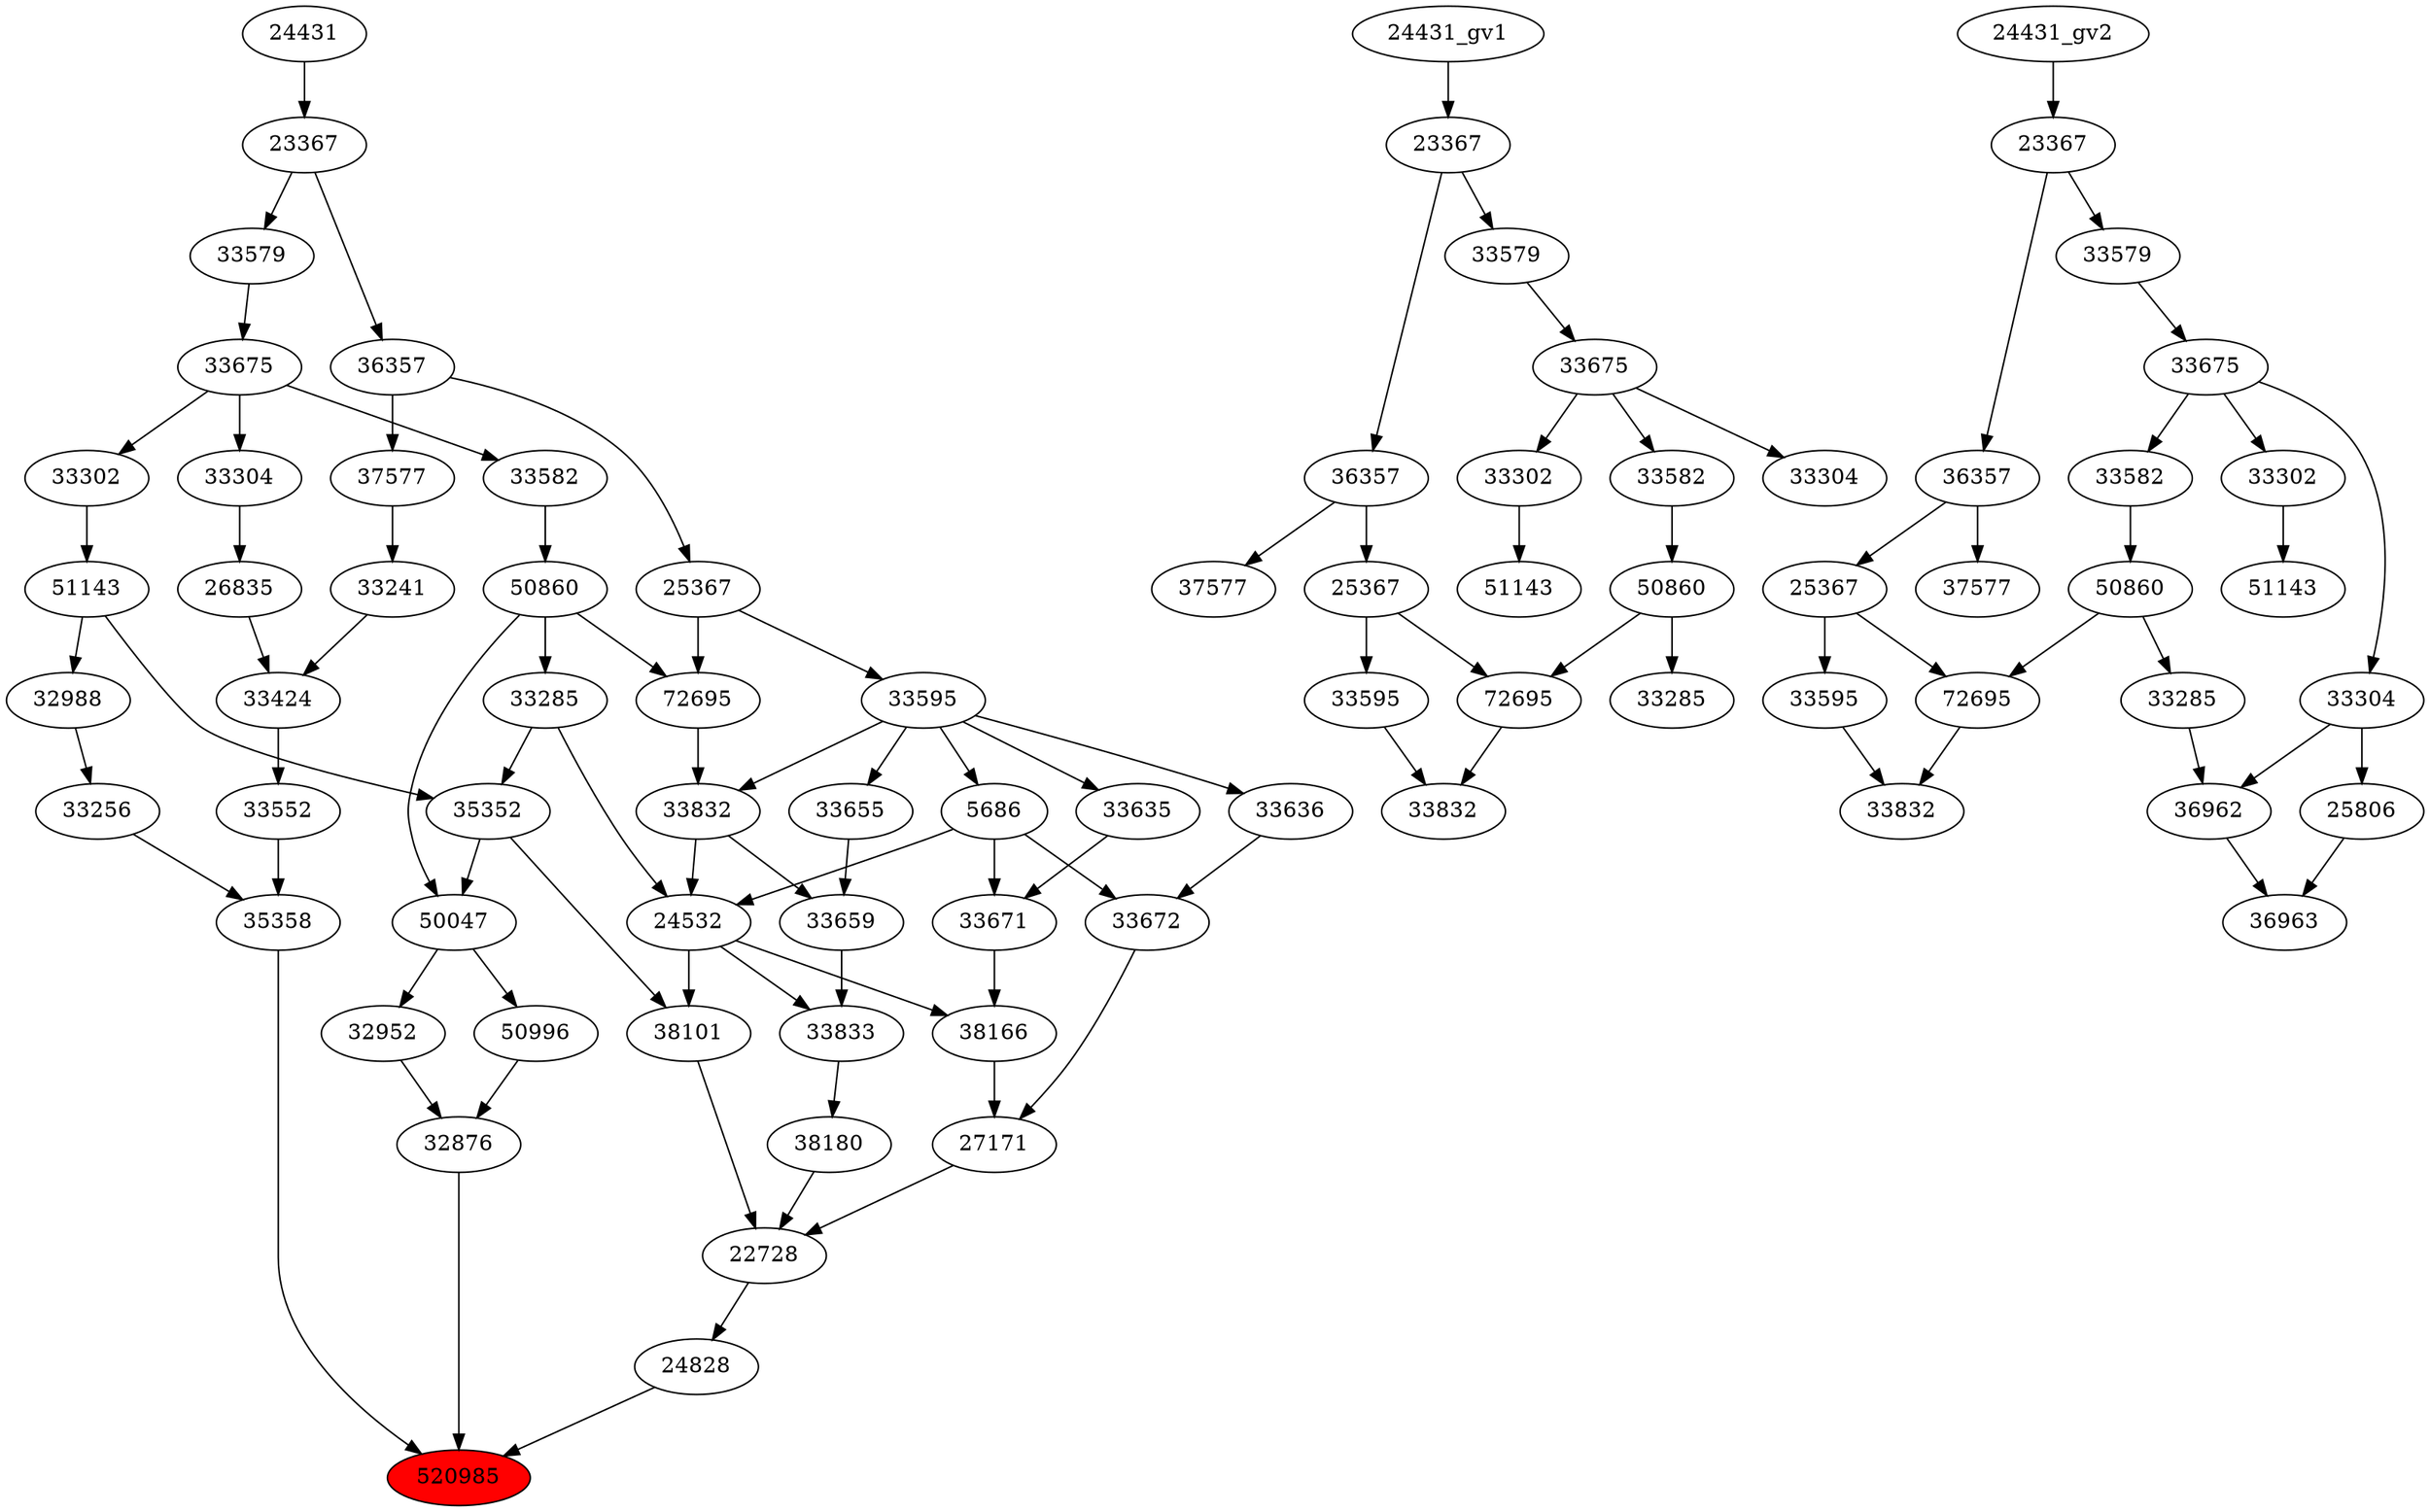 strict digraph root {
	node [label="\N"];
	{
		node [fillcolor="",
			label="\N",
			style=""
		];
		520985		 [fillcolor=red,
			label=520985,
			style=filled];
		24828		 [label=24828];
		24828 -> 520985;
		35358		 [label=35358];
		35358 -> 520985;
		32876		 [label=32876];
		32876 -> 520985;
		22728		 [label=22728];
		22728 -> 24828;
		33552		 [label=33552];
		33552 -> 35358;
		33256		 [label=33256];
		33256 -> 35358;
		50996		 [label=50996];
		50996 -> 32876;
		32952		 [label=32952];
		32952 -> 32876;
		27171		 [label=27171];
		27171 -> 22728;
		38101		 [label=38101];
		38101 -> 22728;
		38180		 [label=38180];
		38180 -> 22728;
		33424		 [label=33424];
		33424 -> 33552;
		32988		 [label=32988];
		32988 -> 33256;
		50047		 [label=50047];
		50047 -> 50996;
		50047 -> 32952;
		33672		 [label=33672];
		33672 -> 27171;
		38166		 [label=38166];
		38166 -> 27171;
		24532		 [label=24532];
		24532 -> 38101;
		24532 -> 38166;
		33833		 [label=33833];
		24532 -> 33833;
		35352		 [label=35352];
		35352 -> 38101;
		35352 -> 50047;
		33833 -> 38180;
		33241		 [label=33241];
		33241 -> 33424;
		26835		 [label=26835];
		26835 -> 33424;
		51143		 [label=51143];
		51143 -> 32988;
		51143 -> 35352;
		50860		 [label=50860];
		50860 -> 50047;
		33285		 [label=33285];
		50860 -> 33285;
		72695		 [label=72695];
		50860 -> 72695;
		33636		 [label=33636];
		33636 -> 33672;
		5686		 [label=5686];
		5686 -> 33672;
		5686 -> 24532;
		33671		 [label=33671];
		5686 -> 33671;
		33671 -> 38166;
		33285 -> 24532;
		33285 -> 35352;
		33832		 [label=33832];
		33832 -> 24532;
		33659		 [label=33659];
		33832 -> 33659;
		33659 -> 33833;
		37577		 [label=37577];
		37577 -> 33241;
		33304		 [label=33304];
		33304 -> 26835;
		33302		 [label=33302];
		33302 -> 51143;
		33582		 [label=33582];
		33582 -> 50860;
		33595		 [label=33595];
		33595 -> 33636;
		33595 -> 5686;
		33595 -> 33832;
		33635		 [label=33635];
		33595 -> 33635;
		33655		 [label=33655];
		33595 -> 33655;
		33635 -> 33671;
		72695 -> 33832;
		33655 -> 33659;
		36357		 [label=36357];
		36357 -> 37577;
		25367		 [label=25367];
		36357 -> 25367;
		33675		 [label=33675];
		33675 -> 33304;
		33675 -> 33302;
		33675 -> 33582;
		25367 -> 33595;
		25367 -> 72695;
		23367		 [label=23367];
		23367 -> 36357;
		33579		 [label=33579];
		23367 -> 33579;
		33579 -> 33675;
		24431		 [label=24431];
		24431 -> 23367;
	}
	{
		node [label="\N"];
		"51143_gv1"		 [label=51143];
		"33302_gv1"		 [label=33302];
		"33302_gv1" -> "51143_gv1";
		"50860_gv1"		 [label=50860];
		"33285_gv1"		 [label=33285];
		"50860_gv1" -> "33285_gv1";
		"72695_gv1"		 [label=72695];
		"50860_gv1" -> "72695_gv1";
		"33582_gv1"		 [label=33582];
		"33582_gv1" -> "50860_gv1";
		"33832_gv1"		 [label=33832];
		"72695_gv1" -> "33832_gv1";
		"33595_gv1"		 [label=33595];
		"33595_gv1" -> "33832_gv1";
		"37577_gv1"		 [label=37577];
		"36357_gv1"		 [label=36357];
		"36357_gv1" -> "37577_gv1";
		"25367_gv1"		 [label=25367];
		"36357_gv1" -> "25367_gv1";
		"33304_gv1"		 [label=33304];
		"33675_gv1"		 [label=33675];
		"33675_gv1" -> "33302_gv1";
		"33675_gv1" -> "33582_gv1";
		"33675_gv1" -> "33304_gv1";
		"25367_gv1" -> "72695_gv1";
		"25367_gv1" -> "33595_gv1";
		"23367_gv1"		 [label=23367];
		"23367_gv1" -> "36357_gv1";
		"33579_gv1"		 [label=33579];
		"23367_gv1" -> "33579_gv1";
		"33579_gv1" -> "33675_gv1";
		"24431_gv1" -> "23367_gv1";
	}
	{
		node [label="\N"];
		"33832_gv2"		 [label=33832];
		"72695_gv2"		 [label=72695];
		"72695_gv2" -> "33832_gv2";
		"33595_gv2"		 [label=33595];
		"33595_gv2" -> "33832_gv2";
		"25367_gv2"		 [label=25367];
		"25367_gv2" -> "72695_gv2";
		"25367_gv2" -> "33595_gv2";
		"50860_gv2"		 [label=50860];
		"50860_gv2" -> "72695_gv2";
		"33285_gv2"		 [label=33285];
		"50860_gv2" -> "33285_gv2";
		"33582_gv2"		 [label=33582];
		"33582_gv2" -> "50860_gv2";
		"36357_gv2"		 [label=36357];
		"36357_gv2" -> "25367_gv2";
		"37577_gv2"		 [label=37577];
		"36357_gv2" -> "37577_gv2";
		36962		 [label=36962];
		"33285_gv2" -> 36962;
		"51143_gv2"		 [label=51143];
		"33302_gv2"		 [label=33302];
		"33302_gv2" -> "51143_gv2";
		"33675_gv2"		 [label=33675];
		"33675_gv2" -> "33582_gv2";
		"33675_gv2" -> "33302_gv2";
		"33304_gv2"		 [label=33304];
		"33675_gv2" -> "33304_gv2";
		36963		 [label=36963];
		36962 -> 36963;
		25806		 [label=25806];
		25806 -> 36963;
		"23367_gv2"		 [label=23367];
		"23367_gv2" -> "36357_gv2";
		"33579_gv2"		 [label=33579];
		"23367_gv2" -> "33579_gv2";
		"33579_gv2" -> "33675_gv2";
		"33304_gv2" -> 36962;
		"33304_gv2" -> 25806;
		"24431_gv2" -> "23367_gv2";
	}
}

